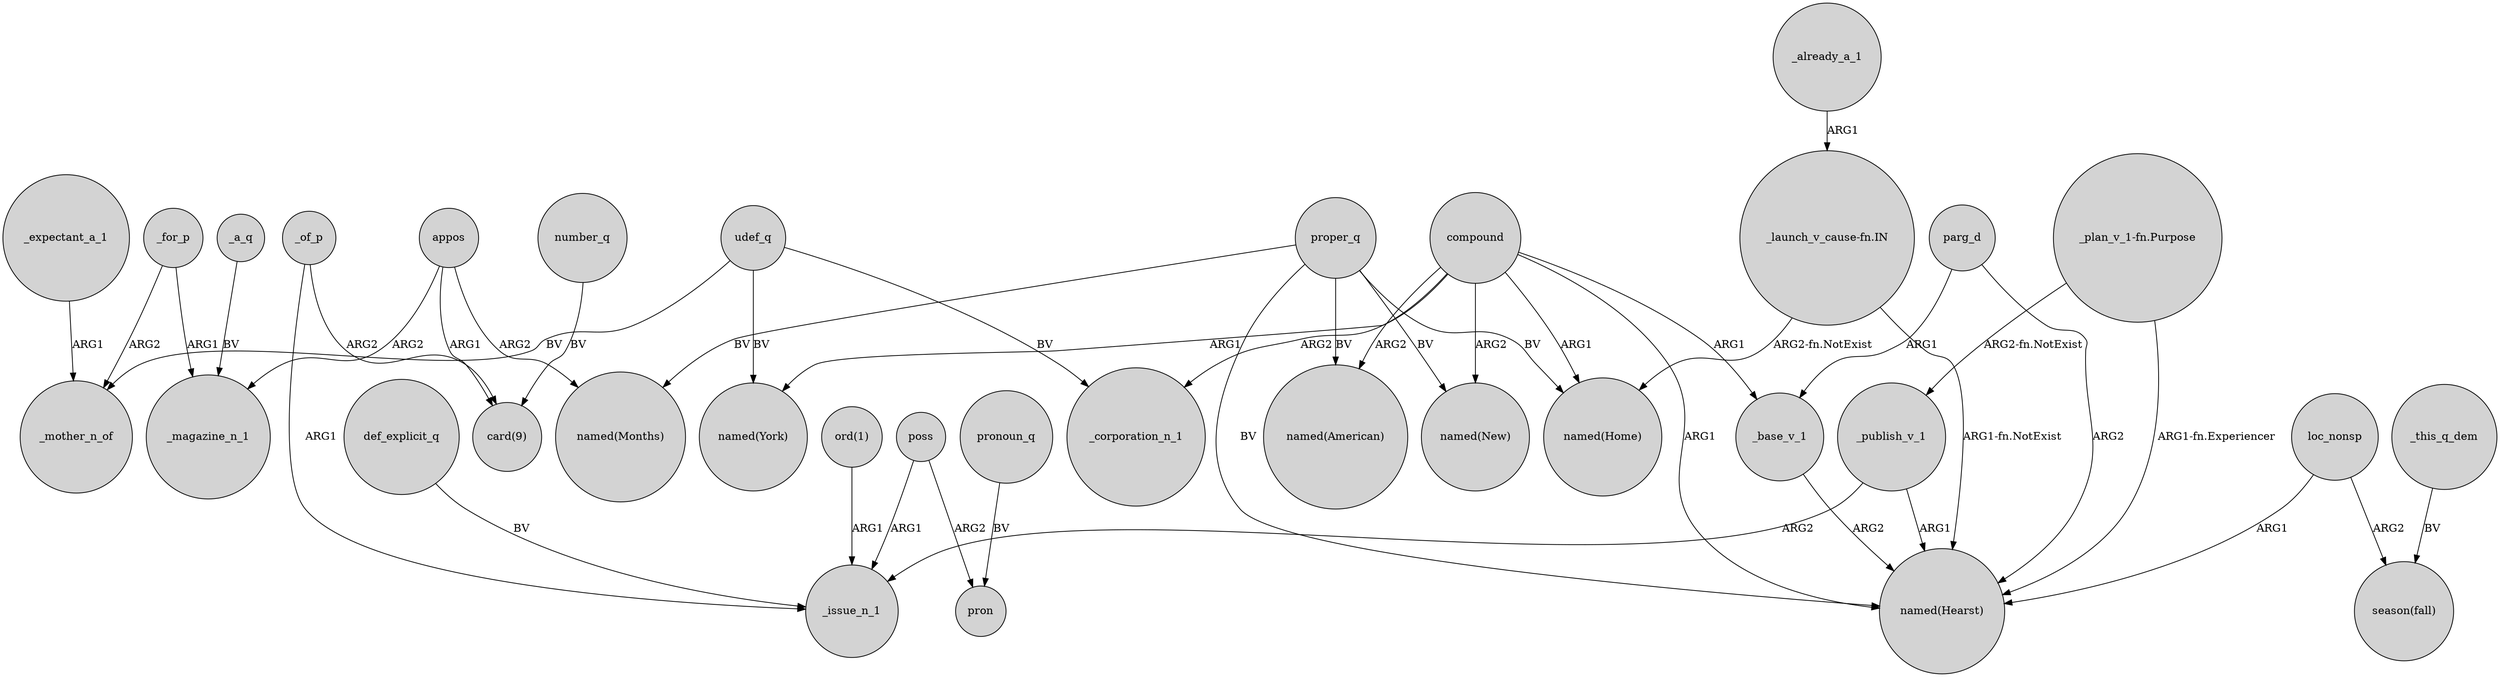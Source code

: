 digraph {
	node [shape=circle style=filled]
	udef_q -> _mother_n_of [label=BV]
	parg_d -> "named(Hearst)" [label=ARG2]
	compound -> "named(New)" [label=ARG2]
	def_explicit_q -> _issue_n_1 [label=BV]
	poss -> pron [label=ARG2]
	compound -> "named(Hearst)" [label=ARG1]
	proper_q -> "named(American)" [label=BV]
	proper_q -> "named(New)" [label=BV]
	_publish_v_1 -> _issue_n_1 [label=ARG2]
	proper_q -> "named(Home)" [label=BV]
	_of_p -> "card(9)" [label=ARG2]
	compound -> _corporation_n_1 [label=ARG2]
	proper_q -> "named(Months)" [label=BV]
	_base_v_1 -> "named(Hearst)" [label=ARG2]
	"_plan_v_1-fn.Purpose" -> _publish_v_1 [label="ARG2-fn.NotExist"]
	compound -> "named(American)" [label=ARG2]
	"_launch_v_cause-fn.IN" -> "named(Hearst)" [label="ARG1-fn.NotExist"]
	udef_q -> _corporation_n_1 [label=BV]
	pronoun_q -> pron [label=BV]
	_of_p -> _issue_n_1 [label=ARG1]
	"_plan_v_1-fn.Purpose" -> "named(Hearst)" [label="ARG1-fn.Experiencer"]
	appos -> "card(9)" [label=ARG1]
	compound -> "named(York)" [label=ARG1]
	appos -> "named(Months)" [label=ARG2]
	compound -> _base_v_1 [label=ARG1]
	udef_q -> "named(York)" [label=BV]
	"ord(1)" -> _issue_n_1 [label=ARG1]
	_already_a_1 -> "_launch_v_cause-fn.IN" [label=ARG1]
	loc_nonsp -> "season(fall)" [label=ARG2]
	"_launch_v_cause-fn.IN" -> "named(Home)" [label="ARG2-fn.NotExist"]
	number_q -> "card(9)" [label=BV]
	proper_q -> "named(Hearst)" [label=BV]
	_for_p -> _magazine_n_1 [label=ARG1]
	poss -> _issue_n_1 [label=ARG1]
	loc_nonsp -> "named(Hearst)" [label=ARG1]
	parg_d -> _base_v_1 [label=ARG1]
	_for_p -> _mother_n_of [label=ARG2]
	appos -> _magazine_n_1 [label=ARG2]
	_this_q_dem -> "season(fall)" [label=BV]
	_publish_v_1 -> "named(Hearst)" [label=ARG1]
	_expectant_a_1 -> _mother_n_of [label=ARG1]
	compound -> "named(Home)" [label=ARG1]
	_a_q -> _magazine_n_1 [label=BV]
}
